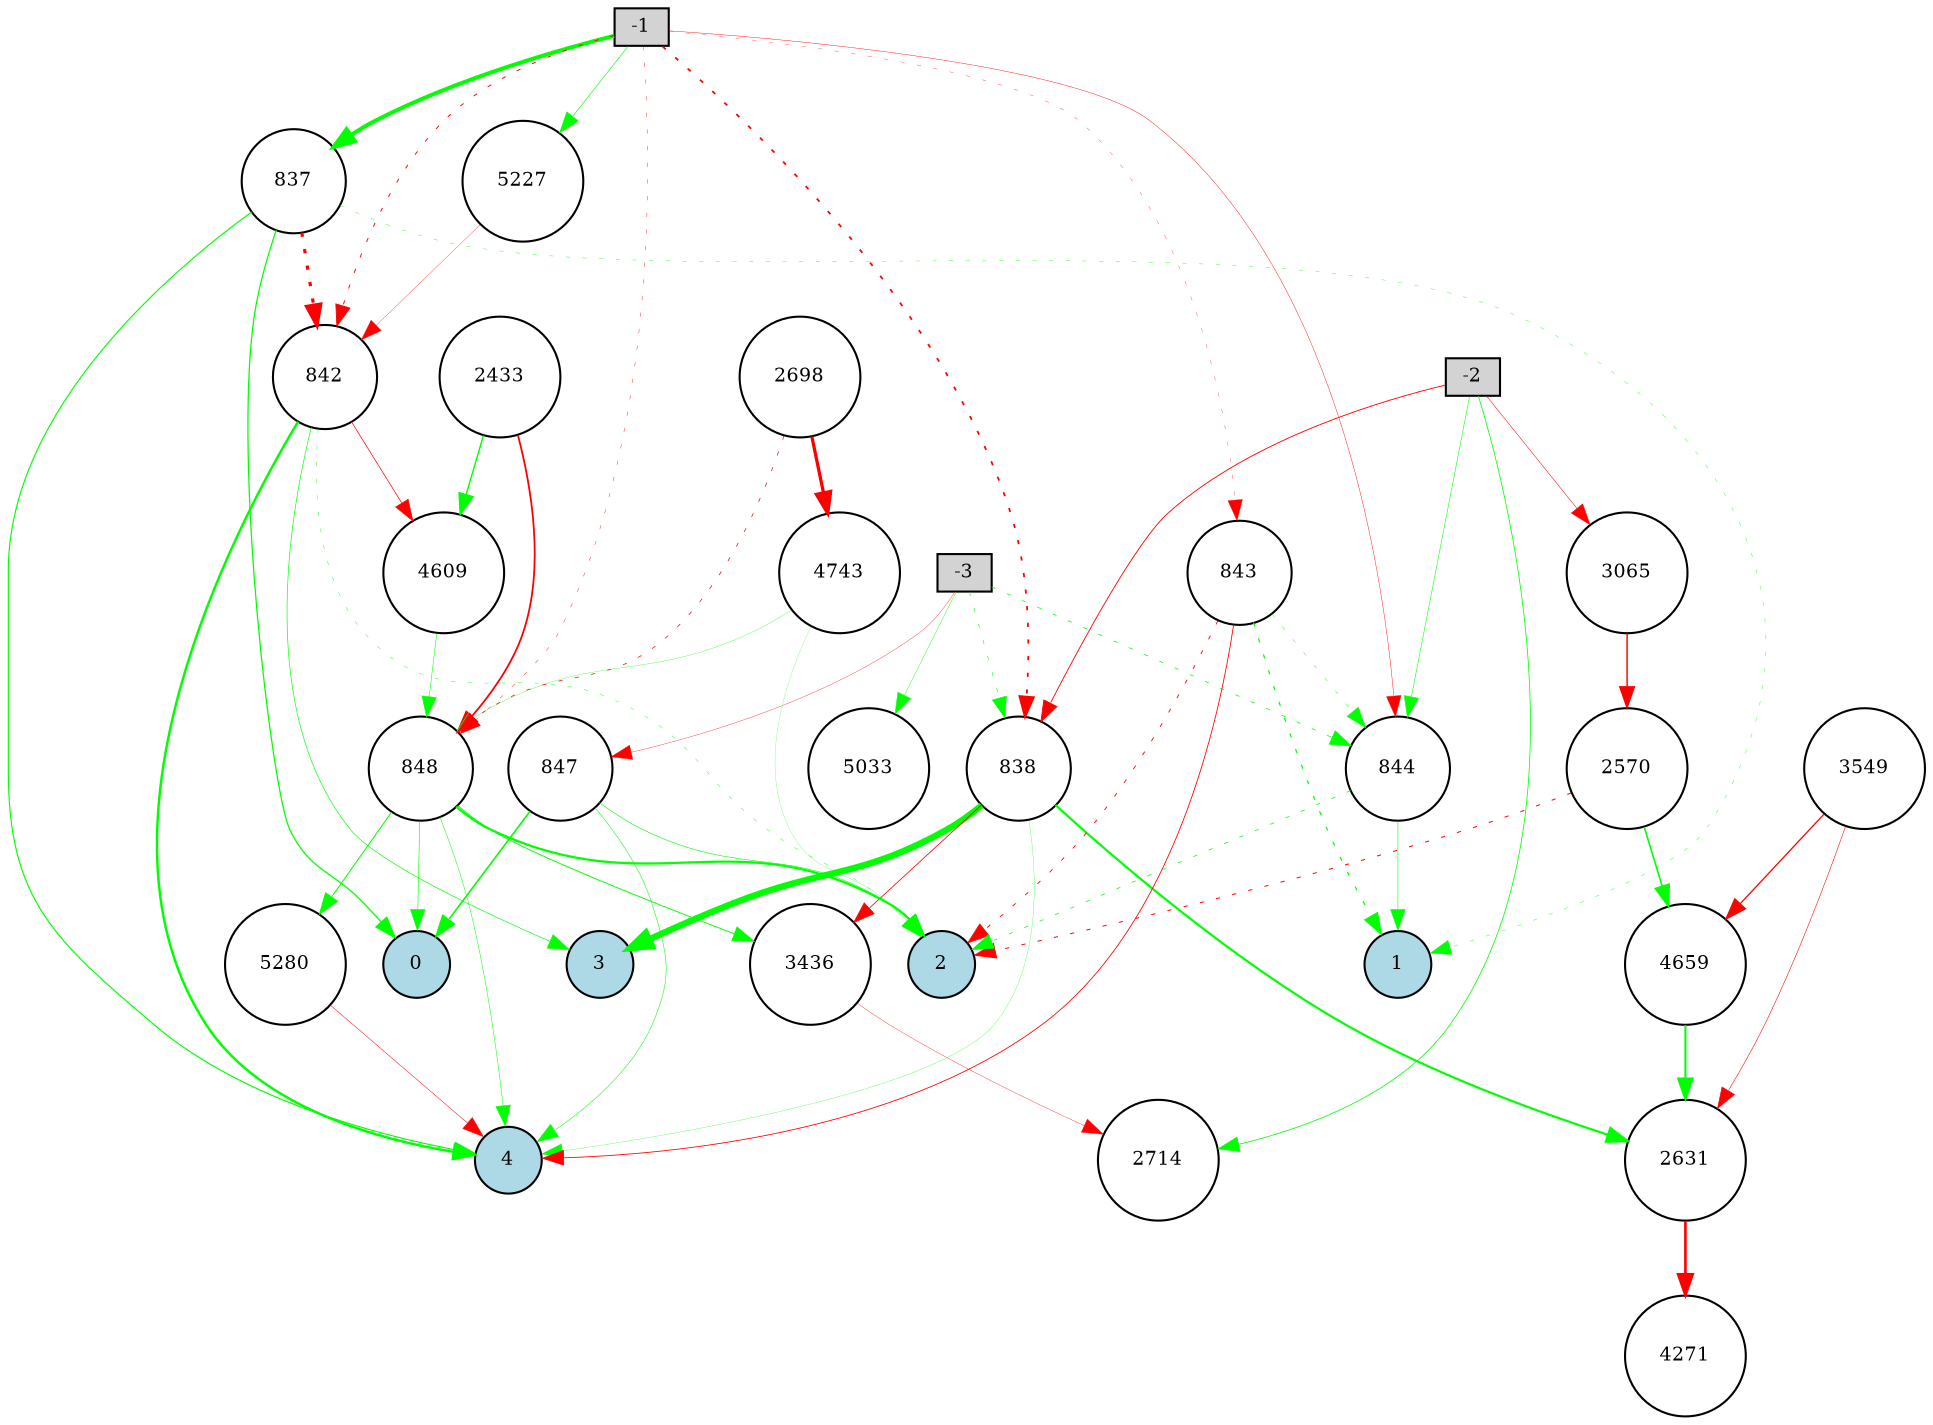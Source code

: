 digraph {
	node [fontsize=9 height=0.2 shape=circle width=0.2]
	-1 [fillcolor=lightgray shape=box style=filled]
	-2 [fillcolor=lightgray shape=box style=filled]
	-3 [fillcolor=lightgray shape=box style=filled]
	0 [fillcolor=lightblue style=filled]
	1 [fillcolor=lightblue style=filled]
	2 [fillcolor=lightblue style=filled]
	3 [fillcolor=lightblue style=filled]
	4 [fillcolor=lightblue style=filled]
	2433 [fillcolor=white style=filled]
	4609 [fillcolor=white style=filled]
	4743 [fillcolor=white style=filled]
	2570 [fillcolor=white style=filled]
	2698 [fillcolor=white style=filled]
	2714 [fillcolor=white style=filled]
	5280 [fillcolor=white style=filled]
	5033 [fillcolor=white style=filled]
	4271 [fillcolor=white style=filled]
	4659 [fillcolor=white style=filled]
	837 [fillcolor=white style=filled]
	838 [fillcolor=white style=filled]
	2631 [fillcolor=white style=filled]
	842 [fillcolor=white style=filled]
	843 [fillcolor=white style=filled]
	844 [fillcolor=white style=filled]
	847 [fillcolor=white style=filled]
	848 [fillcolor=white style=filled]
	3549 [fillcolor=white style=filled]
	5227 [fillcolor=white style=filled]
	3436 [fillcolor=white style=filled]
	3065 [fillcolor=white style=filled]
	-1 -> 837 [color=green penwidth=1.900862882836587 style=solid]
	-1 -> 838 [color=red penwidth=0.8508870486728202 style=dotted]
	-1 -> 842 [color=red penwidth=0.4513573734844639 style=dotted]
	-1 -> 843 [color=red penwidth=0.14865083511597804 style=dotted]
	-1 -> 844 [color=red penwidth=0.2021495898645254 style=solid]
	-1 -> 848 [color=red penwidth=0.19310456239009094 style=dotted]
	-2 -> 838 [color=red penwidth=0.42666548327799747 style=solid]
	-2 -> 844 [color=green penwidth=0.26625770022948414 style=solid]
	-3 -> 838 [color=green penwidth=0.2653566311079372 style=dotted]
	-3 -> 844 [color=green penwidth=0.3635169580361072 style=dotted]
	-3 -> 847 [color=red penwidth=0.16245633741420284 style=solid]
	837 -> 0 [color=green penwidth=0.6010463936749412 style=solid]
	837 -> 1 [color=green penwidth=0.1836502291144488 style=dotted]
	837 -> 4 [color=green penwidth=0.5469432838151526 style=solid]
	838 -> 3 [color=green penwidth=3.0501514958946574 style=solid]
	838 -> 4 [color=green penwidth=0.1326570420964498 style=solid]
	842 -> 2 [color=green penwidth=0.20041745470442512 style=dotted]
	842 -> 3 [color=green penwidth=0.3129156891593339 style=solid]
	842 -> 4 [color=green penwidth=1.1711795629778878 style=solid]
	843 -> 1 [color=green penwidth=0.5914583460622684 style=dotted]
	843 -> 2 [color=red penwidth=0.4289141320267271 style=dotted]
	843 -> 4 [color=red penwidth=0.4014786482168149 style=solid]
	844 -> 1 [color=green penwidth=0.2751217798959509 style=solid]
	844 -> 2 [color=green penwidth=0.3597321123587349 style=dotted]
	847 -> 2 [color=green penwidth=0.29089026226226544 style=solid]
	847 -> 4 [color=green penwidth=0.25586334926074183 style=solid]
	848 -> 0 [color=green penwidth=0.28934660022601677 style=solid]
	848 -> 2 [color=green penwidth=1.071317836612147 style=solid]
	848 -> 4 [color=green penwidth=0.2378629277587633 style=solid]
	2433 -> 848 [color=red penwidth=0.8602181971631149 style=solid]
	2570 -> 2 [color=red penwidth=0.4766223158048044 style=dotted]
	843 -> 844 [color=green penwidth=0.21492683813681818 style=dotted]
	-2 -> 3065 [color=red penwidth=0.24532679937216917 style=solid]
	848 -> 3436 [color=green penwidth=0.450359779509406 style=solid]
	3549 -> 2631 [color=red penwidth=0.26446333153618706 style=solid]
	2698 -> 848 [color=red penwidth=0.34876213672114986 style=dotted]
	837 -> 842 [color=red penwidth=1.5212153295504323 style=dotted]
	3436 -> 2714 [color=red penwidth=0.16722333905247438 style=solid]
	3065 -> 2570 [color=red penwidth=0.692023916196655 style=solid]
	2631 -> 4271 [color=red penwidth=1.2667478481829075 style=solid]
	842 -> 4609 [color=red penwidth=0.3350916860909847 style=solid]
	3549 -> 4659 [color=red penwidth=0.6181869350698977 style=solid]
	4659 -> 2631 [color=green penwidth=0.9709489966952943 style=solid]
	838 -> 3436 [color=red penwidth=0.3794296487897568 style=solid]
	2698 -> 4743 [color=red penwidth=1.5771190514505478 style=solid]
	4743 -> 848 [color=green penwidth=0.14741640357715002 style=solid]
	4609 -> 848 [color=green penwidth=0.24801419838278016 style=solid]
	-2 -> 2714 [color=green penwidth=0.37570369052215447 style=solid]
	838 -> 2631 [color=green penwidth=1.0392373749424444 style=solid]
	847 -> 0 [color=green penwidth=0.7715950957229328 style=solid]
	-3 -> 5033 [color=green penwidth=0.19166702963117566 style=solid]
	2570 -> 4659 [color=green penwidth=0.7772648111973666 style=solid]
	-1 -> 5227 [color=green penwidth=0.30000000000000004 style=solid]
	5227 -> 842 [color=red penwidth=0.14767311239868003 style=solid]
	848 -> 5280 [color=green penwidth=0.4891758804277312 style=solid]
	5280 -> 4 [color=red penwidth=0.2384891988751002 style=solid]
	2433 -> 4609 [color=green penwidth=0.6739670246449339 style=solid]
	4743 -> 2 [color=green penwidth=0.10399437888647374 style=solid]
}
